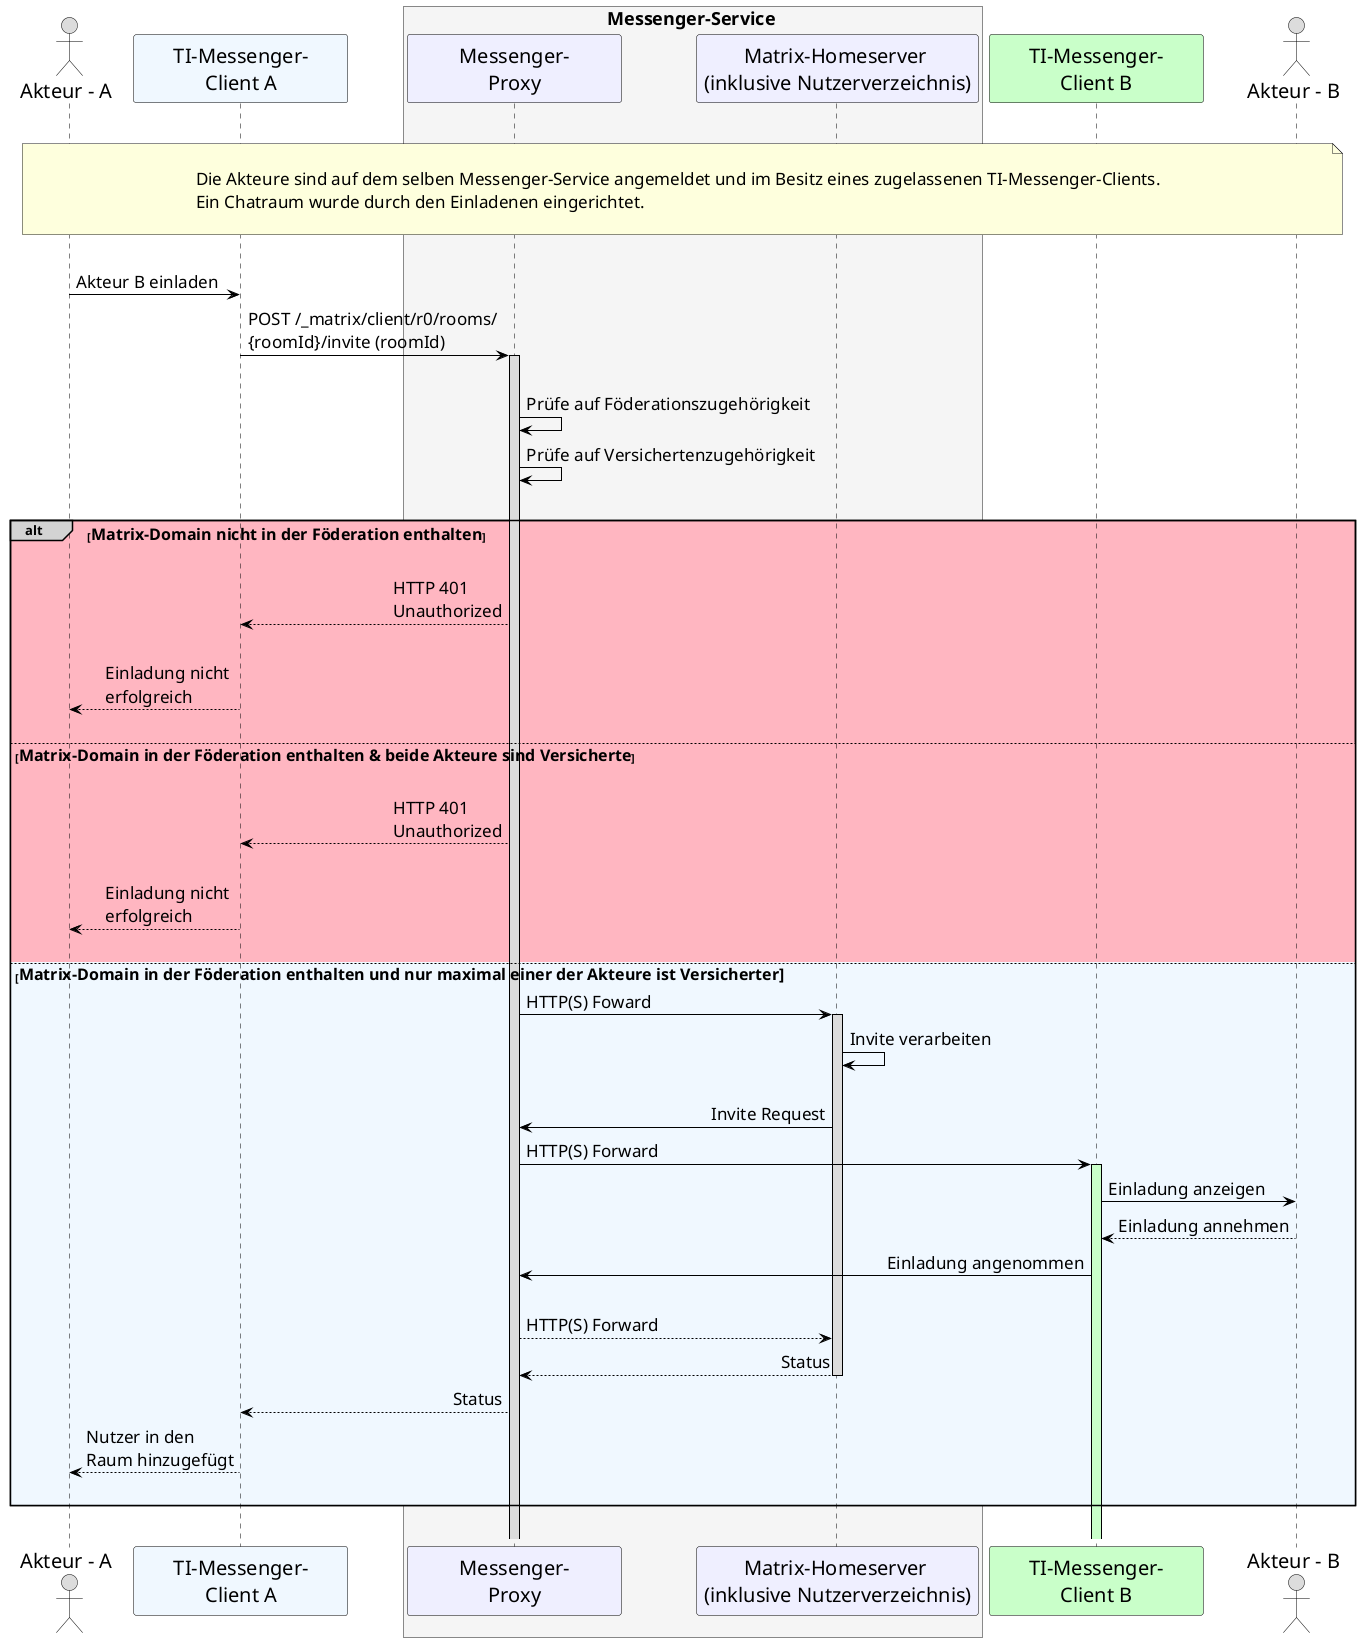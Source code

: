 /' 
# TI-Messenger 1.1
# TI-Messenger-Dienst
# UC - 10104
# Sequence Diagram
# Name: Einladung von Akteuren innerhalb einer Organisation
'/

@startuml
skinparam sequenceMessageAlign direction
skinparam minClassWidth 200
skinparam BoxPadding 1
skinparam sequenceReferenceHeaderBackgroundColor palegreen
scale max 2048 width

skinparam sequence {
ArrowColor black
ArrowFontSize 17
ActorBorderColor black
LifeLineBorderColor black
LifeLineBackgroundColor Gainsboro

ParticipantBorderColor Motivation
ParticipantBackgroundColor Motivation
ParticipantFontName Impact
ParticipantFontSize 20
ParticipantFontColor black
ParticipantBorderColor Black
ParticipantBackgroundColor MOTIVATION

ActorBackgroundColor Gainsboro
ActorFontColor black
ActorFontSize 20
ActorFontName Aapex
}
    actor U1 as "Akteur - A"
    participant C1 as "TI-Messenger-\nClient A" #AliceBlue
    box <size:18>Messenger-Service</size> #WhiteSmoke
      participant MP as "Messenger-\nProxy"
      participant MH as "Matrix-Homeserver \n(inklusive Nutzerverzeichnis)"
    end box
    participant C2 as "TI-Messenger-\nClient B"#TECHNOLOGY
    actor U2 as "Akteur - B"
    
|||
note over U1, U2: \n<size:17>Die Akteure sind auf dem selben Messenger-Service angemeldet und im Besitz eines zugelassenen TI-Messenger-Clients.\n<size:17>Ein Chatraum wurde durch den Einladenen eingerichtet.</size>\n
|||
    U1->C1: Akteur B einladen
    C1->MP: POST /_matrix/client/r0/rooms/\n{roomId}/invite (roomId)
    activate MP
    |||
      MP->MP: Prüfe auf Föderationszugehörigkeit
      MP->MP: Prüfe auf Versichertenzugehörigkeit
    |||
    
    alt#LightGrey #LightPink <size:16>Matrix-Domain nicht in der Föderation enthalten</size>
      |||
      MP-->C1: HTTP 401 \nUnauthorized
      |||
      C1-->U1: Einladung nicht \nerfolgreich
      |||
    
      else <size:16>Matrix-Domain in der Föderation enthalten & beide Akteure sind Versicherte</size>
      |||
      MP-->C1: HTTP 401 \nUnauthorized
      |||
      C1-->U1: Einladung nicht \nerfolgreich
      |||

      else #AliceBlue <size:16>Matrix-Domain in der Föderation enthalten und nur maximal einer der Akteure ist Versicherter
      MP->MH: HTTP(S) Foward
        activate MH
      MH->MH: Invite verarbeiten
      |||
          MH->MP: Invite Request
          MP->C2: HTTP(S) Forward
            activate C2 #TECHNOLOGY
          C2->U2: Einladung anzeigen
          U2-->C2: Einladung annehmen
          C2->MP: Einladung angenommen
          |||
          MP-->MH: HTTP(S) Forward
          MH-->MP: Status
            deactivate MH
          MP-->C1: Status
          C1-->U1: Nutzer in den \nRaum hinzugefügt
        |||
        end
 |||
@enduml

